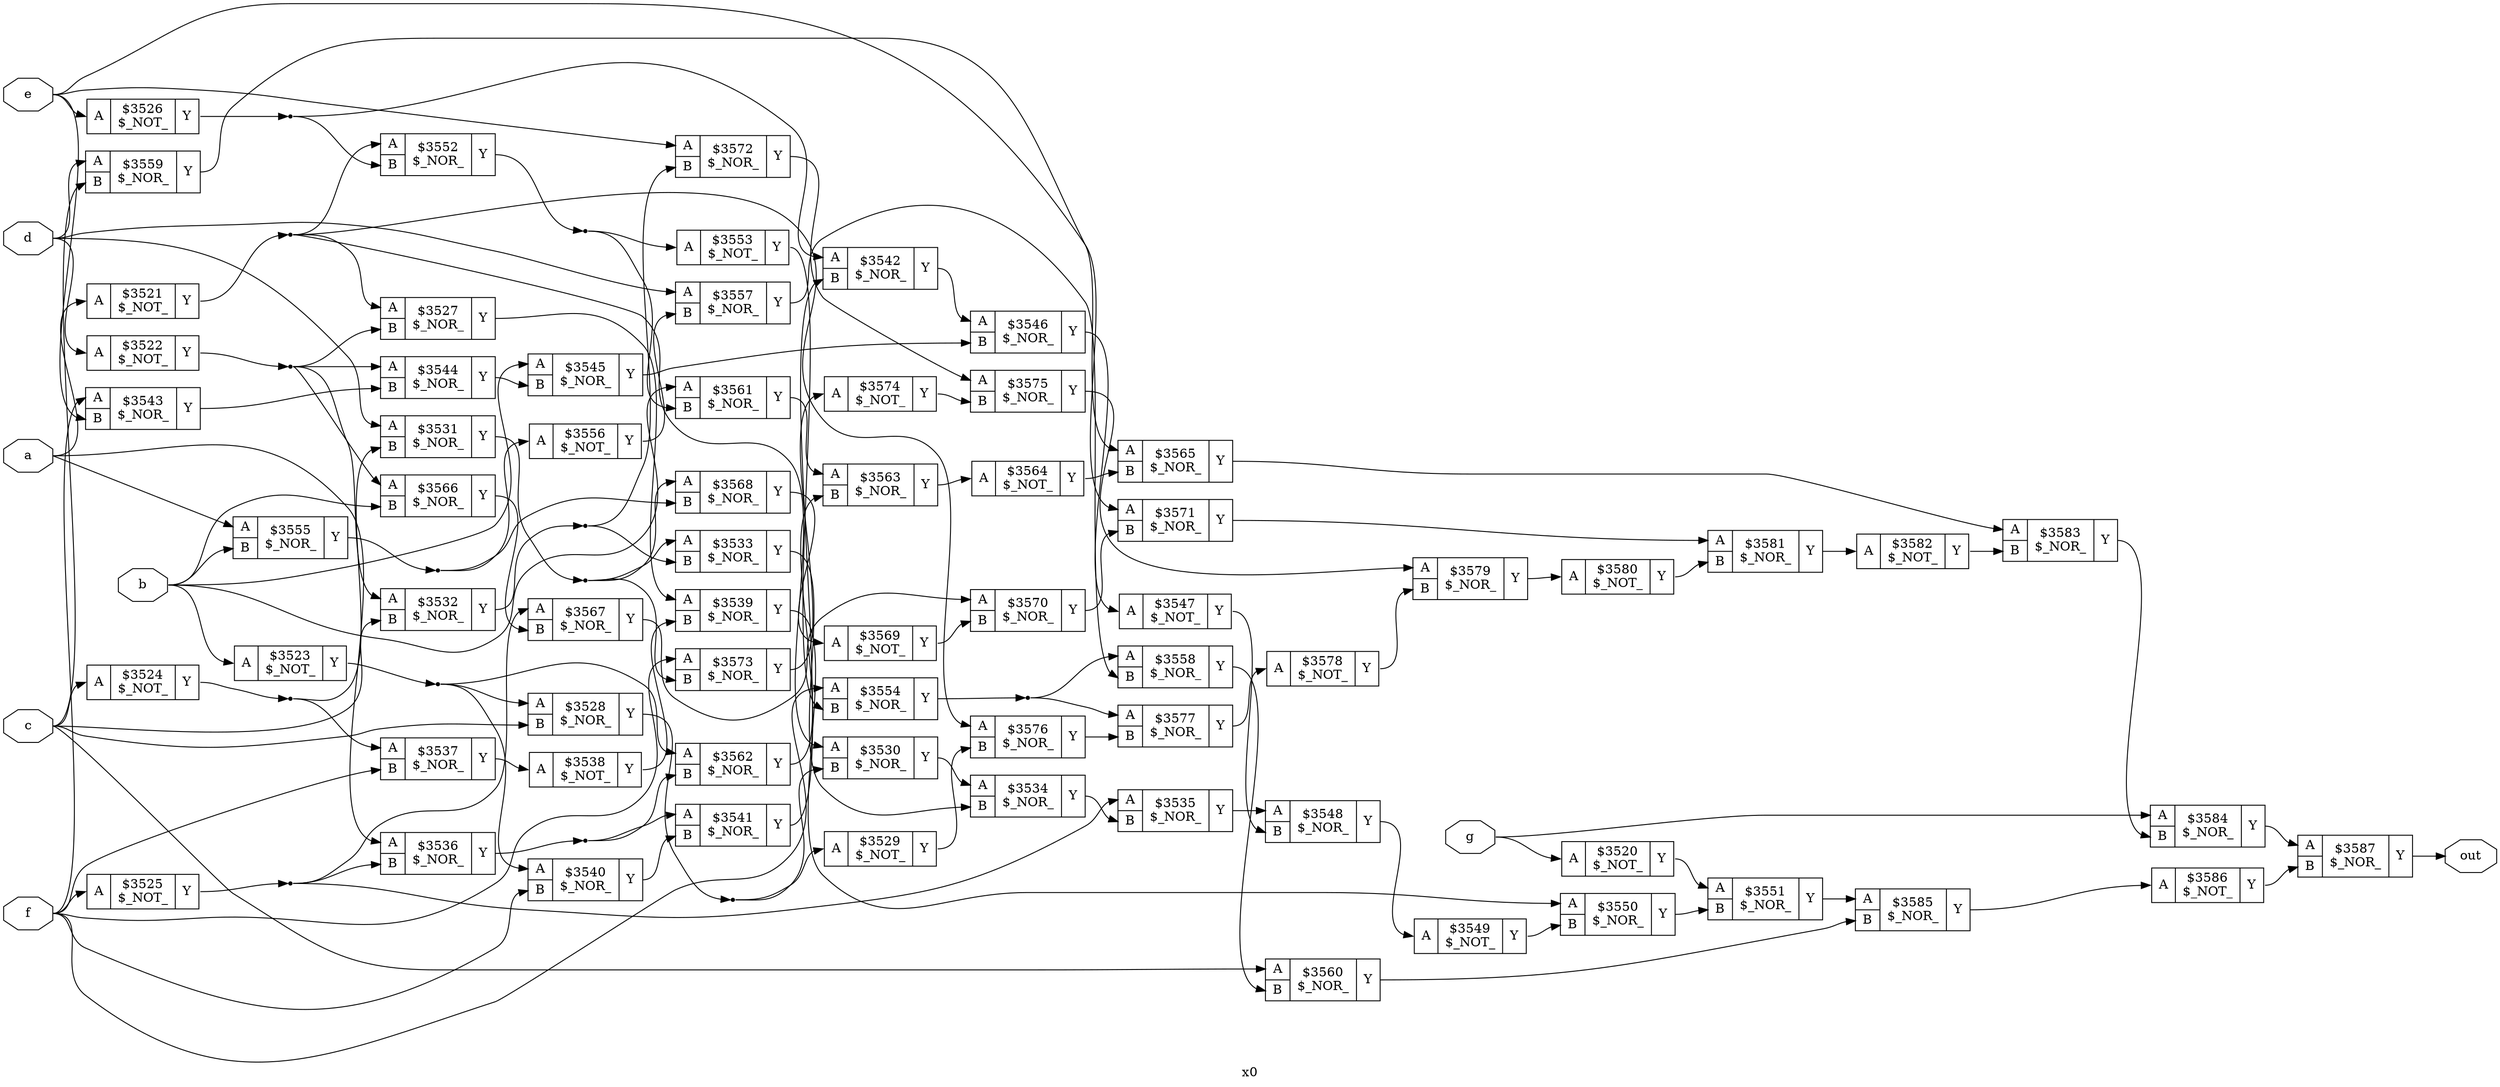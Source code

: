 digraph "x0" {
label="x0";
rankdir="LR";
remincross=true;
n68 [ shape=octagon, label="a", color="black", fontcolor="black" ];
n69 [ shape=octagon, label="b", color="black", fontcolor="black" ];
n70 [ shape=octagon, label="c", color="black", fontcolor="black" ];
n71 [ shape=octagon, label="d", color="black", fontcolor="black" ];
n72 [ shape=octagon, label="e", color="black", fontcolor="black" ];
n73 [ shape=octagon, label="f", color="black", fontcolor="black" ];
n74 [ shape=octagon, label="g", color="black", fontcolor="black" ];
n75 [ shape=octagon, label="out", color="black", fontcolor="black" ];
c78 [ shape=record, label="{{<p76> A}|$3520\n$_NOT_|{<p77> Y}}" ];
c79 [ shape=record, label="{{<p76> A}|$3521\n$_NOT_|{<p77> Y}}" ];
c80 [ shape=record, label="{{<p76> A}|$3522\n$_NOT_|{<p77> Y}}" ];
c81 [ shape=record, label="{{<p76> A}|$3523\n$_NOT_|{<p77> Y}}" ];
c82 [ shape=record, label="{{<p76> A}|$3524\n$_NOT_|{<p77> Y}}" ];
c83 [ shape=record, label="{{<p76> A}|$3525\n$_NOT_|{<p77> Y}}" ];
c84 [ shape=record, label="{{<p76> A}|$3526\n$_NOT_|{<p77> Y}}" ];
c86 [ shape=record, label="{{<p76> A|<p85> B}|$3527\n$_NOR_|{<p77> Y}}" ];
c87 [ shape=record, label="{{<p76> A|<p85> B}|$3528\n$_NOR_|{<p77> Y}}" ];
c88 [ shape=record, label="{{<p76> A}|$3529\n$_NOT_|{<p77> Y}}" ];
c89 [ shape=record, label="{{<p76> A|<p85> B}|$3530\n$_NOR_|{<p77> Y}}" ];
c90 [ shape=record, label="{{<p76> A|<p85> B}|$3531\n$_NOR_|{<p77> Y}}" ];
c91 [ shape=record, label="{{<p76> A|<p85> B}|$3532\n$_NOR_|{<p77> Y}}" ];
c92 [ shape=record, label="{{<p76> A|<p85> B}|$3533\n$_NOR_|{<p77> Y}}" ];
c93 [ shape=record, label="{{<p76> A|<p85> B}|$3534\n$_NOR_|{<p77> Y}}" ];
c94 [ shape=record, label="{{<p76> A|<p85> B}|$3535\n$_NOR_|{<p77> Y}}" ];
c95 [ shape=record, label="{{<p76> A|<p85> B}|$3536\n$_NOR_|{<p77> Y}}" ];
c96 [ shape=record, label="{{<p76> A|<p85> B}|$3537\n$_NOR_|{<p77> Y}}" ];
c97 [ shape=record, label="{{<p76> A}|$3538\n$_NOT_|{<p77> Y}}" ];
c98 [ shape=record, label="{{<p76> A|<p85> B}|$3539\n$_NOR_|{<p77> Y}}" ];
c99 [ shape=record, label="{{<p76> A|<p85> B}|$3540\n$_NOR_|{<p77> Y}}" ];
c100 [ shape=record, label="{{<p76> A|<p85> B}|$3541\n$_NOR_|{<p77> Y}}" ];
c101 [ shape=record, label="{{<p76> A|<p85> B}|$3542\n$_NOR_|{<p77> Y}}" ];
c102 [ shape=record, label="{{<p76> A|<p85> B}|$3543\n$_NOR_|{<p77> Y}}" ];
c103 [ shape=record, label="{{<p76> A|<p85> B}|$3544\n$_NOR_|{<p77> Y}}" ];
c104 [ shape=record, label="{{<p76> A|<p85> B}|$3545\n$_NOR_|{<p77> Y}}" ];
c105 [ shape=record, label="{{<p76> A|<p85> B}|$3546\n$_NOR_|{<p77> Y}}" ];
c106 [ shape=record, label="{{<p76> A}|$3547\n$_NOT_|{<p77> Y}}" ];
c107 [ shape=record, label="{{<p76> A|<p85> B}|$3548\n$_NOR_|{<p77> Y}}" ];
c108 [ shape=record, label="{{<p76> A}|$3549\n$_NOT_|{<p77> Y}}" ];
c109 [ shape=record, label="{{<p76> A|<p85> B}|$3550\n$_NOR_|{<p77> Y}}" ];
c110 [ shape=record, label="{{<p76> A|<p85> B}|$3551\n$_NOR_|{<p77> Y}}" ];
c111 [ shape=record, label="{{<p76> A|<p85> B}|$3552\n$_NOR_|{<p77> Y}}" ];
c112 [ shape=record, label="{{<p76> A}|$3553\n$_NOT_|{<p77> Y}}" ];
c113 [ shape=record, label="{{<p76> A|<p85> B}|$3554\n$_NOR_|{<p77> Y}}" ];
c114 [ shape=record, label="{{<p76> A|<p85> B}|$3555\n$_NOR_|{<p77> Y}}" ];
c115 [ shape=record, label="{{<p76> A}|$3556\n$_NOT_|{<p77> Y}}" ];
c116 [ shape=record, label="{{<p76> A|<p85> B}|$3557\n$_NOR_|{<p77> Y}}" ];
c117 [ shape=record, label="{{<p76> A|<p85> B}|$3558\n$_NOR_|{<p77> Y}}" ];
c118 [ shape=record, label="{{<p76> A|<p85> B}|$3559\n$_NOR_|{<p77> Y}}" ];
c119 [ shape=record, label="{{<p76> A|<p85> B}|$3560\n$_NOR_|{<p77> Y}}" ];
c120 [ shape=record, label="{{<p76> A|<p85> B}|$3561\n$_NOR_|{<p77> Y}}" ];
c121 [ shape=record, label="{{<p76> A|<p85> B}|$3562\n$_NOR_|{<p77> Y}}" ];
c122 [ shape=record, label="{{<p76> A|<p85> B}|$3563\n$_NOR_|{<p77> Y}}" ];
c123 [ shape=record, label="{{<p76> A}|$3564\n$_NOT_|{<p77> Y}}" ];
c124 [ shape=record, label="{{<p76> A|<p85> B}|$3565\n$_NOR_|{<p77> Y}}" ];
c125 [ shape=record, label="{{<p76> A|<p85> B}|$3566\n$_NOR_|{<p77> Y}}" ];
c126 [ shape=record, label="{{<p76> A|<p85> B}|$3567\n$_NOR_|{<p77> Y}}" ];
c127 [ shape=record, label="{{<p76> A|<p85> B}|$3568\n$_NOR_|{<p77> Y}}" ];
c128 [ shape=record, label="{{<p76> A}|$3569\n$_NOT_|{<p77> Y}}" ];
c129 [ shape=record, label="{{<p76> A|<p85> B}|$3570\n$_NOR_|{<p77> Y}}" ];
c130 [ shape=record, label="{{<p76> A|<p85> B}|$3571\n$_NOR_|{<p77> Y}}" ];
c131 [ shape=record, label="{{<p76> A|<p85> B}|$3572\n$_NOR_|{<p77> Y}}" ];
c132 [ shape=record, label="{{<p76> A|<p85> B}|$3573\n$_NOR_|{<p77> Y}}" ];
c133 [ shape=record, label="{{<p76> A}|$3574\n$_NOT_|{<p77> Y}}" ];
c134 [ shape=record, label="{{<p76> A|<p85> B}|$3575\n$_NOR_|{<p77> Y}}" ];
c135 [ shape=record, label="{{<p76> A|<p85> B}|$3576\n$_NOR_|{<p77> Y}}" ];
c136 [ shape=record, label="{{<p76> A|<p85> B}|$3577\n$_NOR_|{<p77> Y}}" ];
c137 [ shape=record, label="{{<p76> A}|$3578\n$_NOT_|{<p77> Y}}" ];
c138 [ shape=record, label="{{<p76> A|<p85> B}|$3579\n$_NOR_|{<p77> Y}}" ];
c139 [ shape=record, label="{{<p76> A}|$3580\n$_NOT_|{<p77> Y}}" ];
c140 [ shape=record, label="{{<p76> A|<p85> B}|$3581\n$_NOR_|{<p77> Y}}" ];
c141 [ shape=record, label="{{<p76> A}|$3582\n$_NOT_|{<p77> Y}}" ];
c142 [ shape=record, label="{{<p76> A|<p85> B}|$3583\n$_NOR_|{<p77> Y}}" ];
c143 [ shape=record, label="{{<p76> A|<p85> B}|$3584\n$_NOR_|{<p77> Y}}" ];
c144 [ shape=record, label="{{<p76> A|<p85> B}|$3585\n$_NOR_|{<p77> Y}}" ];
c145 [ shape=record, label="{{<p76> A}|$3586\n$_NOT_|{<p77> Y}}" ];
c146 [ shape=record, label="{{<p76> A|<p85> B}|$3587\n$_NOR_|{<p77> Y}}" ];
n1 [ shape=point ];
c79:p77:e -> n1:w [color="black", label=""];
n1:e -> c111:p76:w [color="black", label=""];
n1:e -> c135:p76:w [color="black", label=""];
n1:e -> c86:p76:w [color="black", label=""];
n1:e -> c89:p76:w [color="black", label=""];
c89:p77:e -> c93:p76:w [color="black", label=""];
n11 [ shape=point ];
c90:p77:e -> n11:w [color="black", label=""];
n11:e -> c127:p76:w [color="black", label=""];
n11:e -> c132:p85:w [color="black", label=""];
n11:e -> c92:p76:w [color="black", label=""];
n12 [ shape=point ];
c91:p77:e -> n12:w [color="black", label=""];
n12:e -> c131:p85:w [color="black", label=""];
n12:e -> c92:p85:w [color="black", label=""];
c92:p77:e -> c93:p85:w [color="black", label=""];
c93:p77:e -> c94:p85:w [color="black", label=""];
c94:p77:e -> c107:p76:w [color="black", label=""];
n16 [ shape=point ];
c95:p77:e -> n16:w [color="black", label=""];
n16:e -> c100:p76:w [color="black", label=""];
n16:e -> c121:p85:w [color="black", label=""];
c96:p77:e -> c97:p76:w [color="black", label=""];
c97:p77:e -> c98:p85:w [color="black", label=""];
c98:p77:e -> c109:p76:w [color="black", label=""];
n2 [ shape=point ];
c80:p77:e -> n2:w [color="black", label=""];
n2:e -> c103:p76:w [color="black", label=""];
n2:e -> c125:p76:w [color="black", label=""];
n2:e -> c86:p85:w [color="black", label=""];
n2:e -> c91:p76:w [color="black", label=""];
c99:p77:e -> c100:p85:w [color="black", label=""];
c100:p77:e -> c101:p85:w [color="black", label=""];
c101:p77:e -> c105:p76:w [color="black", label=""];
c102:p77:e -> c103:p85:w [color="black", label=""];
c103:p77:e -> c104:p85:w [color="black", label=""];
c104:p77:e -> c105:p85:w [color="black", label=""];
c105:p77:e -> c106:p76:w [color="black", label=""];
c106:p77:e -> c107:p85:w [color="black", label=""];
c107:p77:e -> c108:p76:w [color="black", label=""];
c108:p77:e -> c109:p85:w [color="black", label=""];
n3 [ shape=point ];
c81:p77:e -> n3:w [color="black", label=""];
n3:e -> c121:p76:w [color="black", label=""];
n3:e -> c87:p76:w [color="black", label=""];
n3:e -> c99:p76:w [color="black", label=""];
c109:p77:e -> c110:p85:w [color="black", label=""];
c110:p77:e -> c144:p76:w [color="black", label=""];
n32 [ shape=point ];
c111:p77:e -> n32:w [color="black", label=""];
n32:e -> c112:p76:w [color="black", label=""];
n32:e -> c120:p85:w [color="black", label=""];
c112:p77:e -> c113:p85:w [color="black", label=""];
n34 [ shape=point ];
c113:p77:e -> n34:w [color="black", label=""];
n34:e -> c117:p76:w [color="black", label=""];
n34:e -> c136:p76:w [color="black", label=""];
n35 [ shape=point ];
c114:p77:e -> n35:w [color="black", label=""];
n35:e -> c115:p76:w [color="black", label=""];
n35:e -> c127:p85:w [color="black", label=""];
c115:p77:e -> c116:p85:w [color="black", label=""];
c116:p77:e -> c117:p85:w [color="black", label=""];
c117:p77:e -> c119:p85:w [color="black", label=""];
c118:p77:e -> c124:p76:w [color="black", label=""];
n4 [ shape=point ];
c82:p77:e -> n4:w [color="black", label=""];
n4:e -> c90:p85:w [color="black", label=""];
n4:e -> c96:p76:w [color="black", label=""];
c119:p77:e -> c144:p85:w [color="black", label=""];
c120:p77:e -> c122:p76:w [color="black", label=""];
c121:p77:e -> c122:p85:w [color="black", label=""];
c122:p77:e -> c123:p76:w [color="black", label=""];
c123:p77:e -> c124:p85:w [color="black", label=""];
c124:p77:e -> c142:p76:w [color="black", label=""];
c125:p77:e -> c126:p85:w [color="black", label=""];
c126:p77:e -> c129:p76:w [color="black", label=""];
c127:p77:e -> c128:p76:w [color="black", label=""];
c128:p77:e -> c129:p85:w [color="black", label=""];
n5 [ shape=point ];
c83:p77:e -> n5:w [color="black", label=""];
n5:e -> c126:p76:w [color="black", label=""];
n5:e -> c94:p76:w [color="black", label=""];
n5:e -> c95:p85:w [color="black", label=""];
c129:p77:e -> c130:p85:w [color="black", label=""];
c130:p77:e -> c140:p76:w [color="black", label=""];
c131:p77:e -> c134:p76:w [color="black", label=""];
c132:p77:e -> c133:p76:w [color="black", label=""];
c133:p77:e -> c134:p85:w [color="black", label=""];
c134:p77:e -> c138:p76:w [color="black", label=""];
c135:p77:e -> c136:p85:w [color="black", label=""];
c136:p77:e -> c137:p76:w [color="black", label=""];
c137:p77:e -> c138:p85:w [color="black", label=""];
c138:p77:e -> c139:p76:w [color="black", label=""];
n6 [ shape=point ];
c84:p77:e -> n6:w [color="black", label=""];
n6:e -> c101:p76:w [color="black", label=""];
n6:e -> c111:p85:w [color="black", label=""];
c139:p77:e -> c140:p85:w [color="black", label=""];
c140:p77:e -> c141:p76:w [color="black", label=""];
c141:p77:e -> c142:p85:w [color="black", label=""];
c142:p77:e -> c143:p85:w [color="black", label=""];
c143:p77:e -> c146:p76:w [color="black", label=""];
c144:p77:e -> c145:p76:w [color="black", label=""];
c145:p77:e -> c146:p85:w [color="black", label=""];
c78:p77:e -> c110:p76:w [color="black", label=""];
n68:e -> c114:p76:w [color="black", label=""];
n68:e -> c79:p76:w [color="black", label=""];
n68:e -> c95:p76:w [color="black", label=""];
n69:e -> c104:p76:w [color="black", label=""];
n69:e -> c114:p85:w [color="black", label=""];
n69:e -> c120:p76:w [color="black", label=""];
n69:e -> c125:p85:w [color="black", label=""];
n69:e -> c81:p76:w [color="black", label=""];
c86:p77:e -> c98:p76:w [color="black", label=""];
n70:e -> c118:p85:w [color="black", label=""];
n70:e -> c119:p76:w [color="black", label=""];
n70:e -> c82:p76:w [color="black", label=""];
n70:e -> c87:p85:w [color="black", label=""];
n70:e -> c91:p85:w [color="black", label=""];
n71:e -> c116:p76:w [color="black", label=""];
n71:e -> c118:p76:w [color="black", label=""];
n71:e -> c80:p76:w [color="black", label=""];
n71:e -> c90:p76:w [color="black", label=""];
n72:e -> c102:p85:w [color="black", label=""];
n72:e -> c130:p76:w [color="black", label=""];
n72:e -> c131:p76:w [color="black", label=""];
n72:e -> c84:p76:w [color="black", label=""];
n73:e -> c102:p76:w [color="black", label=""];
n73:e -> c113:p76:w [color="black", label=""];
n73:e -> c132:p76:w [color="black", label=""];
n73:e -> c83:p76:w [color="black", label=""];
n73:e -> c96:p85:w [color="black", label=""];
n73:e -> c99:p85:w [color="black", label=""];
n74:e -> c143:p76:w [color="black", label=""];
n74:e -> c78:p76:w [color="black", label=""];
c146:p77:e -> n75:w [color="black", label=""];
n8 [ shape=point ];
c87:p77:e -> n8:w [color="black", label=""];
n8:e -> c88:p76:w [color="black", label=""];
n8:e -> c89:p85:w [color="black", label=""];
c88:p77:e -> c135:p85:w [color="black", label=""];
}
